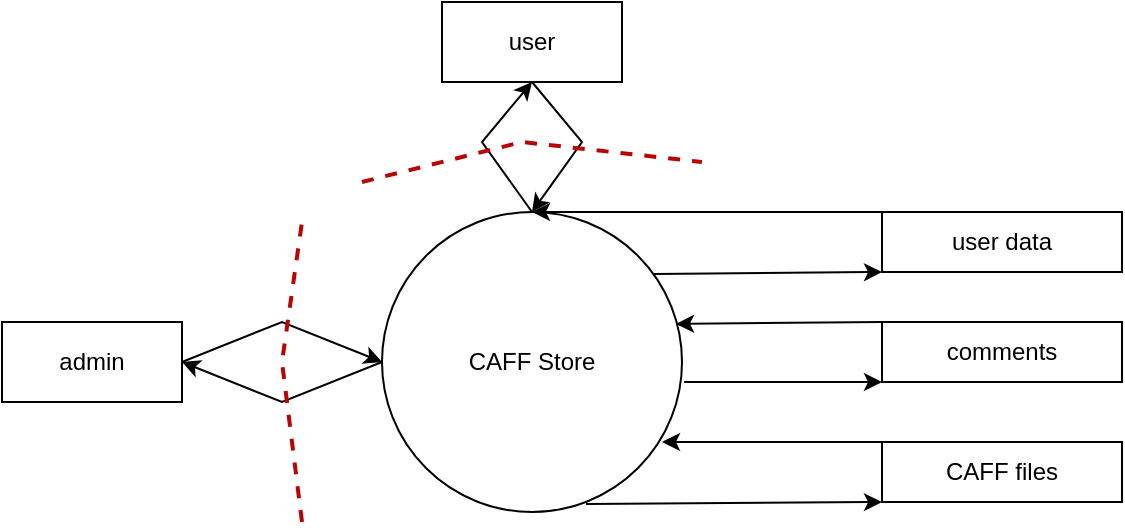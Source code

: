 <mxfile version="15.5.2" type="github">
  <diagram id="OlW4c_LbeFfplE5JJlSk" name="Page-1">
    <mxGraphModel dx="946" dy="455" grid="1" gridSize="10" guides="1" tooltips="1" connect="1" arrows="1" fold="1" page="1" pageScale="1" pageWidth="827" pageHeight="1169" math="0" shadow="0">
      <root>
        <mxCell id="0" />
        <mxCell id="1" parent="0" />
        <mxCell id="E7fuQh0Gtf3ZOkumeaZ6-1" value="CAFF Store" style="ellipse;whiteSpace=wrap;html=1;aspect=fixed;" vertex="1" parent="1">
          <mxGeometry x="330" y="175" width="150" height="150" as="geometry" />
        </mxCell>
        <mxCell id="E7fuQh0Gtf3ZOkumeaZ6-2" value="admin" style="rounded=0;whiteSpace=wrap;html=1;" vertex="1" parent="1">
          <mxGeometry x="140" y="230" width="90" height="40" as="geometry" />
        </mxCell>
        <mxCell id="E7fuQh0Gtf3ZOkumeaZ6-3" value="user" style="rounded=0;whiteSpace=wrap;html=1;" vertex="1" parent="1">
          <mxGeometry x="360" y="70" width="90" height="40" as="geometry" />
        </mxCell>
        <mxCell id="E7fuQh0Gtf3ZOkumeaZ6-4" value="user data" style="rounded=0;whiteSpace=wrap;html=1;" vertex="1" parent="1">
          <mxGeometry x="580" y="175" width="120" height="30" as="geometry" />
        </mxCell>
        <mxCell id="E7fuQh0Gtf3ZOkumeaZ6-5" value="comments" style="rounded=0;whiteSpace=wrap;html=1;" vertex="1" parent="1">
          <mxGeometry x="580" y="230" width="120" height="30" as="geometry" />
        </mxCell>
        <mxCell id="E7fuQh0Gtf3ZOkumeaZ6-6" value="CAFF files" style="rounded=0;whiteSpace=wrap;html=1;" vertex="1" parent="1">
          <mxGeometry x="580" y="290" width="120" height="30" as="geometry" />
        </mxCell>
        <mxCell id="E7fuQh0Gtf3ZOkumeaZ6-7" value="" style="endArrow=classic;html=1;rounded=0;entryX=0;entryY=1;entryDx=0;entryDy=0;exitX=0.907;exitY=0.207;exitDx=0;exitDy=0;exitPerimeter=0;" edge="1" parent="1" source="E7fuQh0Gtf3ZOkumeaZ6-1" target="E7fuQh0Gtf3ZOkumeaZ6-4">
          <mxGeometry width="50" height="50" relative="1" as="geometry">
            <mxPoint x="390" y="270" as="sourcePoint" />
            <mxPoint x="440" y="220" as="targetPoint" />
          </mxGeometry>
        </mxCell>
        <mxCell id="E7fuQh0Gtf3ZOkumeaZ6-8" value="" style="endArrow=classic;html=1;rounded=0;entryX=0.5;entryY=0;entryDx=0;entryDy=0;exitX=0;exitY=0;exitDx=0;exitDy=0;" edge="1" parent="1" source="E7fuQh0Gtf3ZOkumeaZ6-4" target="E7fuQh0Gtf3ZOkumeaZ6-1">
          <mxGeometry width="50" height="50" relative="1" as="geometry">
            <mxPoint x="450.0" y="151.05" as="sourcePoint" />
            <mxPoint x="563.95" y="150" as="targetPoint" />
          </mxGeometry>
        </mxCell>
        <mxCell id="E7fuQh0Gtf3ZOkumeaZ6-9" value="" style="endArrow=classic;html=1;rounded=0;entryX=0;entryY=1;entryDx=0;entryDy=0;exitX=1.007;exitY=0.567;exitDx=0;exitDy=0;exitPerimeter=0;" edge="1" parent="1" source="E7fuQh0Gtf3ZOkumeaZ6-1" target="E7fuQh0Gtf3ZOkumeaZ6-5">
          <mxGeometry width="50" height="50" relative="1" as="geometry">
            <mxPoint x="500" y="260" as="sourcePoint" />
            <mxPoint x="570" y="260" as="targetPoint" />
          </mxGeometry>
        </mxCell>
        <mxCell id="E7fuQh0Gtf3ZOkumeaZ6-10" value="" style="endArrow=classic;html=1;rounded=0;entryX=0;entryY=1;entryDx=0;entryDy=0;exitX=0.68;exitY=0.973;exitDx=0;exitDy=0;exitPerimeter=0;" edge="1" parent="1" source="E7fuQh0Gtf3ZOkumeaZ6-1" target="E7fuQh0Gtf3ZOkumeaZ6-6">
          <mxGeometry width="50" height="50" relative="1" as="geometry">
            <mxPoint x="486.05" y="226.05" as="sourcePoint" />
            <mxPoint x="600" y="225" as="targetPoint" />
          </mxGeometry>
        </mxCell>
        <mxCell id="E7fuQh0Gtf3ZOkumeaZ6-11" value="" style="endArrow=classic;html=1;rounded=0;exitX=0;exitY=0;exitDx=0;exitDy=0;entryX=0.98;entryY=0.373;entryDx=0;entryDy=0;entryPerimeter=0;" edge="1" parent="1" source="E7fuQh0Gtf3ZOkumeaZ6-5" target="E7fuQh0Gtf3ZOkumeaZ6-1">
          <mxGeometry width="50" height="50" relative="1" as="geometry">
            <mxPoint x="496.05" y="236.05" as="sourcePoint" />
            <mxPoint x="610" y="235" as="targetPoint" />
          </mxGeometry>
        </mxCell>
        <mxCell id="E7fuQh0Gtf3ZOkumeaZ6-12" value="" style="endArrow=classic;html=1;rounded=0;exitX=0;exitY=0;exitDx=0;exitDy=0;" edge="1" parent="1" source="E7fuQh0Gtf3ZOkumeaZ6-6">
          <mxGeometry width="50" height="50" relative="1" as="geometry">
            <mxPoint x="573" y="290" as="sourcePoint" />
            <mxPoint x="470" y="290" as="targetPoint" />
          </mxGeometry>
        </mxCell>
        <mxCell id="E7fuQh0Gtf3ZOkumeaZ6-13" value="" style="endArrow=classic;html=1;rounded=0;exitX=0.5;exitY=0;exitDx=0;exitDy=0;entryX=0.5;entryY=1;entryDx=0;entryDy=0;" edge="1" parent="1" source="E7fuQh0Gtf3ZOkumeaZ6-1" target="E7fuQh0Gtf3ZOkumeaZ6-3">
          <mxGeometry width="50" height="50" relative="1" as="geometry">
            <mxPoint x="390" y="210" as="sourcePoint" />
            <mxPoint x="440" y="160" as="targetPoint" />
            <Array as="points">
              <mxPoint x="380" y="140" />
            </Array>
          </mxGeometry>
        </mxCell>
        <mxCell id="E7fuQh0Gtf3ZOkumeaZ6-14" value="" style="endArrow=classic;html=1;rounded=0;exitX=0;exitY=0.5;exitDx=0;exitDy=0;entryX=1;entryY=0.5;entryDx=0;entryDy=0;" edge="1" parent="1" source="E7fuQh0Gtf3ZOkumeaZ6-1" target="E7fuQh0Gtf3ZOkumeaZ6-2">
          <mxGeometry width="50" height="50" relative="1" as="geometry">
            <mxPoint x="285" y="315" as="sourcePoint" />
            <mxPoint x="285" y="250" as="targetPoint" />
            <Array as="points">
              <mxPoint x="280" y="270" />
            </Array>
          </mxGeometry>
        </mxCell>
        <mxCell id="E7fuQh0Gtf3ZOkumeaZ6-15" value="" style="endArrow=classic;html=1;rounded=0;exitX=1;exitY=0.5;exitDx=0;exitDy=0;entryX=0;entryY=0.5;entryDx=0;entryDy=0;" edge="1" parent="1" source="E7fuQh0Gtf3ZOkumeaZ6-2" target="E7fuQh0Gtf3ZOkumeaZ6-1">
          <mxGeometry width="50" height="50" relative="1" as="geometry">
            <mxPoint x="340" y="260" as="sourcePoint" />
            <mxPoint x="240" y="260" as="targetPoint" />
            <Array as="points">
              <mxPoint x="280" y="230" />
            </Array>
          </mxGeometry>
        </mxCell>
        <mxCell id="E7fuQh0Gtf3ZOkumeaZ6-16" value="" style="endArrow=classic;html=1;rounded=0;entryX=0.5;entryY=0;entryDx=0;entryDy=0;exitX=0.5;exitY=1;exitDx=0;exitDy=0;" edge="1" parent="1" source="E7fuQh0Gtf3ZOkumeaZ6-3" target="E7fuQh0Gtf3ZOkumeaZ6-1">
          <mxGeometry width="50" height="50" relative="1" as="geometry">
            <mxPoint x="390" y="210" as="sourcePoint" />
            <mxPoint x="440" y="160" as="targetPoint" />
            <Array as="points">
              <mxPoint x="430" y="140" />
            </Array>
          </mxGeometry>
        </mxCell>
        <mxCell id="E7fuQh0Gtf3ZOkumeaZ6-17" value="" style="endArrow=none;dashed=1;html=1;rounded=0;fillColor=#f8cecc;strokeColor=#B80404;strokeWidth=2;" edge="1" parent="1">
          <mxGeometry width="50" height="50" relative="1" as="geometry">
            <mxPoint x="320" y="160" as="sourcePoint" />
            <mxPoint x="490" y="150" as="targetPoint" />
            <Array as="points">
              <mxPoint x="400" y="140" />
            </Array>
          </mxGeometry>
        </mxCell>
        <mxCell id="E7fuQh0Gtf3ZOkumeaZ6-18" value="" style="endArrow=none;dashed=1;html=1;rounded=0;fillColor=#f8cecc;strokeColor=#B80404;strokeWidth=2;" edge="1" parent="1">
          <mxGeometry width="50" height="50" relative="1" as="geometry">
            <mxPoint x="290" y="330" as="sourcePoint" />
            <mxPoint x="290" y="180" as="targetPoint" />
            <Array as="points">
              <mxPoint x="280" y="250" />
            </Array>
          </mxGeometry>
        </mxCell>
      </root>
    </mxGraphModel>
  </diagram>
</mxfile>
